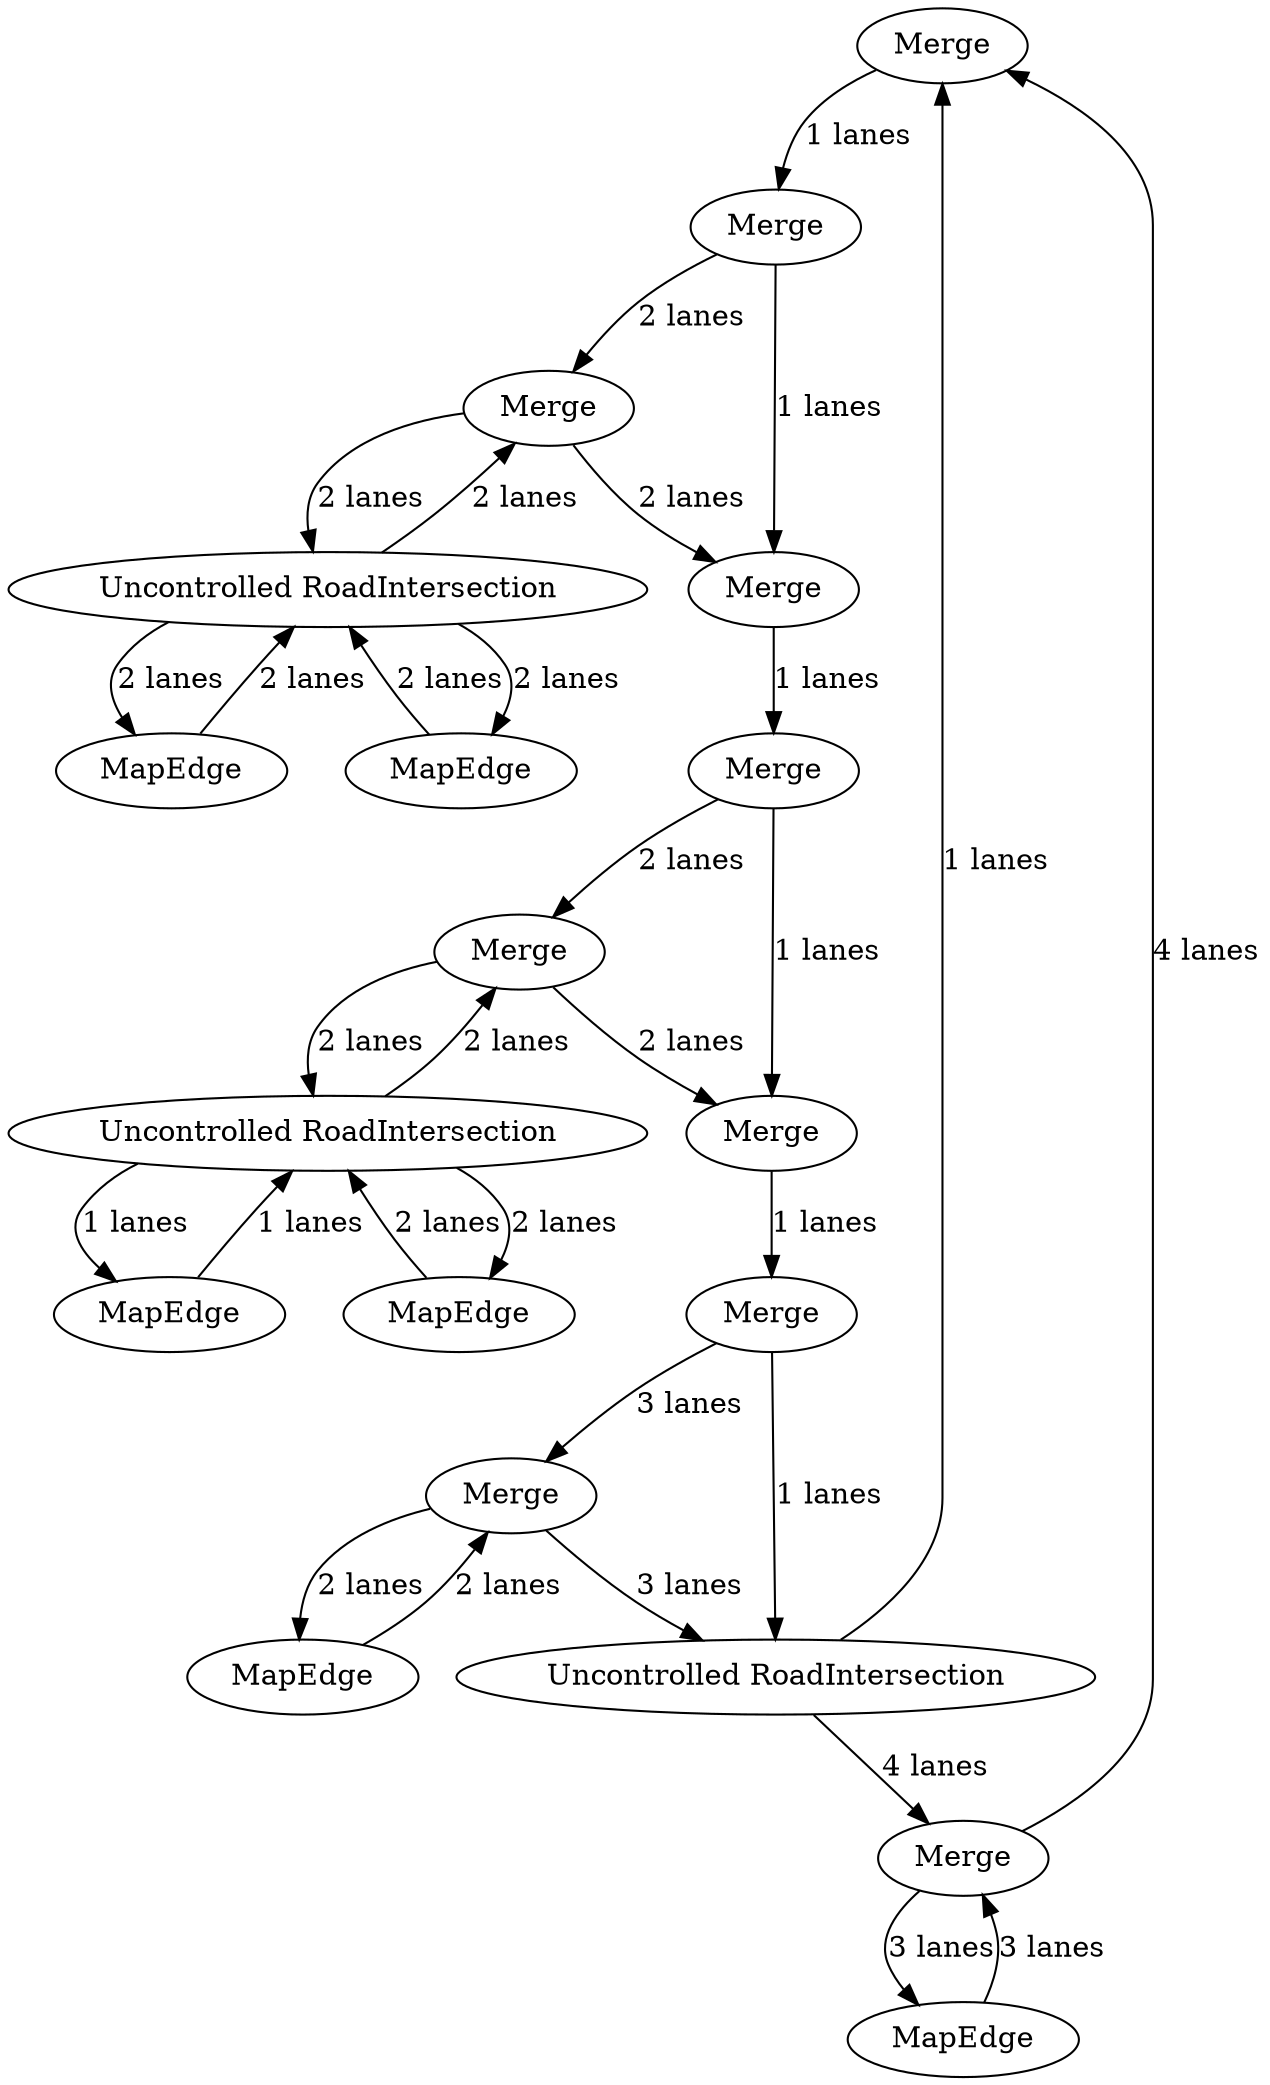 digraph {
    0 [ label = "Merge" ]
    1 [ label = "MapEdge" ]
    2 [ label = "Merge" ]
    3 [ label = "MapEdge" ]
    4 [ label = "Merge" ]
    5 [ label = "Uncontrolled RoadIntersection" ]
    6 [ label = "MapEdge" ]
    7 [ label = "Merge" ]
    8 [ label = "MapEdge" ]
    9 [ label = "Uncontrolled RoadIntersection" ]
    10 [ label = "Merge" ]
    11 [ label = "MapEdge" ]
    12 [ label = "MapEdge" ]
    13 [ label = "Merge" ]
    14 [ label = "Merge" ]
    15 [ label = "Uncontrolled RoadIntersection" ]
    16 [ label = "Merge" ]
    17 [ label = "Merge" ]
    18 [ label = "Merge" ]
    10 -> 0 [ label = "4 lanes" ]
    1 -> 9 [ label = "2 lanes" ]
    9 -> 1 [ label = "2 lanes" ]
    9 -> 2 [ label = "2 lanes" ]
    2 -> 9 [ label = "2 lanes" ]
    3 -> 5 [ label = "2 lanes" ]
    5 -> 3 [ label = "2 lanes" ]
    5 -> 4 [ label = "2 lanes" ]
    4 -> 5 [ label = "2 lanes" ]
    5 -> 6 [ label = "1 lanes" ]
    6 -> 5 [ label = "1 lanes" ]
    7 -> 8 [ label = "2 lanes" ]
    8 -> 7 [ label = "2 lanes" ]
    18 -> 14 [ label = "1 lanes" ]
    14 -> 17 [ label = "1 lanes" ]
    17 -> 13 [ label = "1 lanes" ]
    13 -> 16 [ label = "1 lanes" ]
    16 -> 15 [ label = "1 lanes" ]
    15 -> 0 [ label = "1 lanes" ]
    0 -> 18 [ label = "1 lanes" ]
    12 -> 9 [ label = "2 lanes" ]
    9 -> 12 [ label = "2 lanes" ]
    10 -> 11 [ label = "3 lanes" ]
    11 -> 10 [ label = "3 lanes" ]
    15 -> 10 [ label = "4 lanes" ]
    4 -> 13 [ label = "2 lanes" ]
    2 -> 14 [ label = "2 lanes" ]
    7 -> 15 [ label = "3 lanes" ]
    16 -> 7 [ label = "3 lanes" ]
    17 -> 4 [ label = "2 lanes" ]
    18 -> 2 [ label = "2 lanes" ]
}
